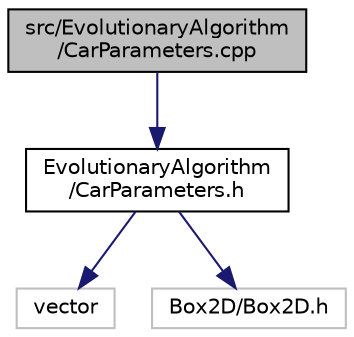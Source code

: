digraph "src/EvolutionaryAlgorithm/CarParameters.cpp"
{
  edge [fontname="Helvetica",fontsize="10",labelfontname="Helvetica",labelfontsize="10"];
  node [fontname="Helvetica",fontsize="10",shape=record];
  Node0 [label="src/EvolutionaryAlgorithm\l/CarParameters.cpp",height=0.2,width=0.4,color="black", fillcolor="grey75", style="filled", fontcolor="black"];
  Node0 -> Node1 [color="midnightblue",fontsize="10",style="solid",fontname="Helvetica"];
  Node1 [label="EvolutionaryAlgorithm\l/CarParameters.h",height=0.2,width=0.4,color="black", fillcolor="white", style="filled",URL="$CarParameters_8h.html"];
  Node1 -> Node2 [color="midnightblue",fontsize="10",style="solid",fontname="Helvetica"];
  Node2 [label="vector",height=0.2,width=0.4,color="grey75", fillcolor="white", style="filled"];
  Node1 -> Node3 [color="midnightblue",fontsize="10",style="solid",fontname="Helvetica"];
  Node3 [label="Box2D/Box2D.h",height=0.2,width=0.4,color="grey75", fillcolor="white", style="filled"];
}
